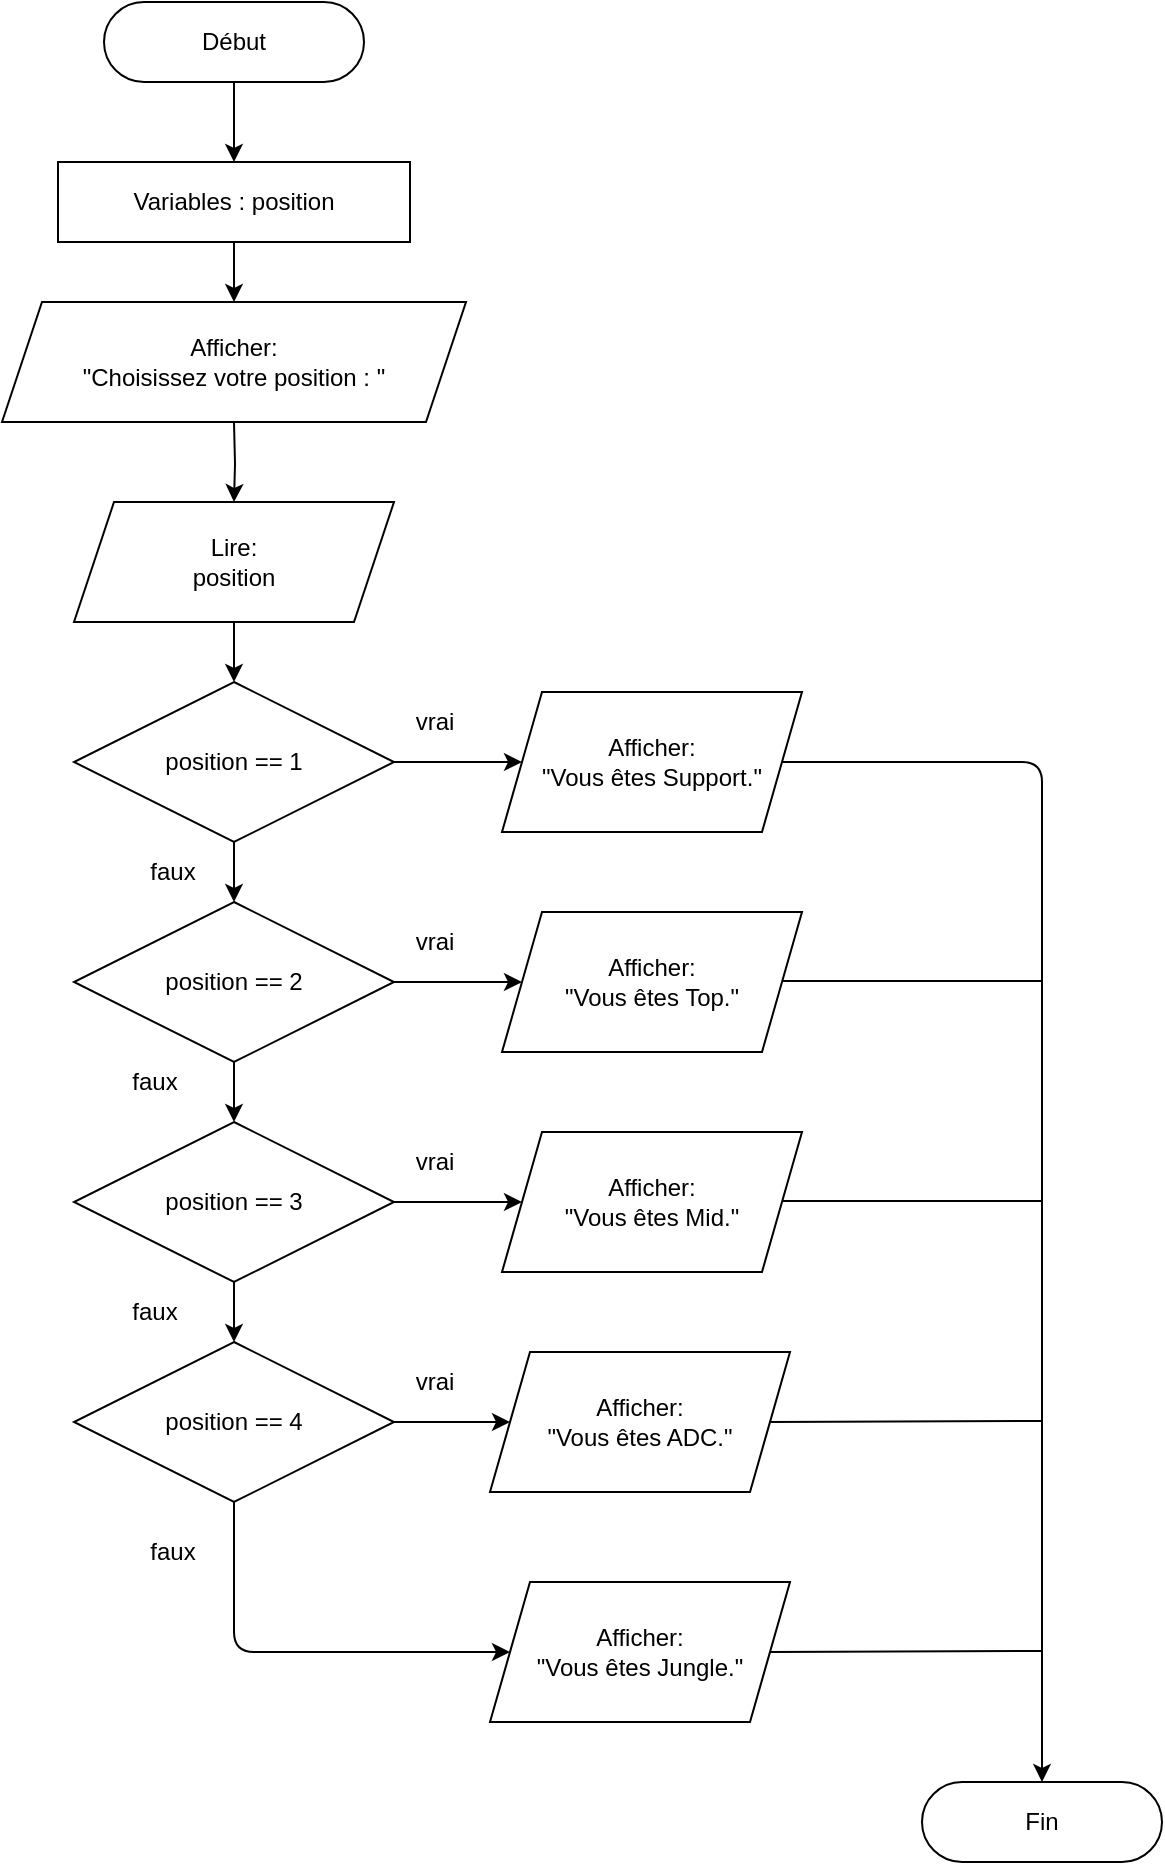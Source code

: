 <mxfile version="24.7.4">
  <diagram name="Page-1" id="YQQG44oRB374X1CAaPTc">
    <mxGraphModel dx="792" dy="1145" grid="1" gridSize="10" guides="1" tooltips="1" connect="1" arrows="1" fold="1" page="1" pageScale="1" pageWidth="827" pageHeight="1169" math="0" shadow="0">
      <root>
        <mxCell id="0" />
        <mxCell id="1" parent="0" />
        <mxCell id="rQ5R5E4TsbCQaKpN-CMh-1" value="" style="edgeStyle=orthogonalEdgeStyle;rounded=0;orthogonalLoop=1;jettySize=auto;html=1;strokeColor=#000000;" edge="1" parent="1" source="rQ5R5E4TsbCQaKpN-CMh-2" target="rQ5R5E4TsbCQaKpN-CMh-4">
          <mxGeometry relative="1" as="geometry" />
        </mxCell>
        <mxCell id="rQ5R5E4TsbCQaKpN-CMh-2" value="Début" style="rounded=1;whiteSpace=wrap;html=1;arcSize=50;" vertex="1" parent="1">
          <mxGeometry x="141" y="100" width="130" height="40" as="geometry" />
        </mxCell>
        <mxCell id="rQ5R5E4TsbCQaKpN-CMh-3" value="" style="edgeStyle=orthogonalEdgeStyle;rounded=0;orthogonalLoop=1;jettySize=auto;html=1;strokeColor=#000000;" edge="1" parent="1" source="rQ5R5E4TsbCQaKpN-CMh-4">
          <mxGeometry relative="1" as="geometry">
            <mxPoint x="206" y="250" as="targetPoint" />
          </mxGeometry>
        </mxCell>
        <mxCell id="rQ5R5E4TsbCQaKpN-CMh-4" value="Variables : position" style="rounded=0;whiteSpace=wrap;html=1;" vertex="1" parent="1">
          <mxGeometry x="118" y="180" width="176" height="40" as="geometry" />
        </mxCell>
        <mxCell id="rQ5R5E4TsbCQaKpN-CMh-5" value="" style="edgeStyle=orthogonalEdgeStyle;rounded=0;orthogonalLoop=1;jettySize=auto;html=1;strokeColor=#000000;" edge="1" parent="1" source="rQ5R5E4TsbCQaKpN-CMh-6">
          <mxGeometry relative="1" as="geometry">
            <mxPoint x="206" y="440" as="targetPoint" />
          </mxGeometry>
        </mxCell>
        <mxCell id="rQ5R5E4TsbCQaKpN-CMh-6" value="Lire:&lt;div&gt;position&lt;/div&gt;" style="shape=parallelogram;perimeter=parallelogramPerimeter;whiteSpace=wrap;html=1;fixedSize=1;" vertex="1" parent="1">
          <mxGeometry x="126" y="350" width="160" height="60" as="geometry" />
        </mxCell>
        <mxCell id="rQ5R5E4TsbCQaKpN-CMh-7" value="" style="edgeStyle=orthogonalEdgeStyle;rounded=0;orthogonalLoop=1;jettySize=auto;html=1;strokeColor=#000000;" edge="1" parent="1" source="rQ5R5E4TsbCQaKpN-CMh-9">
          <mxGeometry relative="1" as="geometry">
            <mxPoint x="350" y="480" as="targetPoint" />
          </mxGeometry>
        </mxCell>
        <mxCell id="rQ5R5E4TsbCQaKpN-CMh-8" value="" style="edgeStyle=orthogonalEdgeStyle;rounded=0;orthogonalLoop=1;jettySize=auto;html=1;strokeColor=#000000;" edge="1" parent="1" source="rQ5R5E4TsbCQaKpN-CMh-9" target="rQ5R5E4TsbCQaKpN-CMh-18">
          <mxGeometry relative="1" as="geometry" />
        </mxCell>
        <mxCell id="rQ5R5E4TsbCQaKpN-CMh-9" value="position == 1" style="rhombus;whiteSpace=wrap;html=1;" vertex="1" parent="1">
          <mxGeometry x="126" y="440" width="160" height="80" as="geometry" />
        </mxCell>
        <mxCell id="rQ5R5E4TsbCQaKpN-CMh-10" value="faux" style="text;html=1;align=center;verticalAlign=middle;resizable=0;points=[];autosize=1;strokeColor=none;fillColor=none;fontColor=#000000;" vertex="1" parent="1">
          <mxGeometry x="150" y="520" width="50" height="30" as="geometry" />
        </mxCell>
        <mxCell id="rQ5R5E4TsbCQaKpN-CMh-11" value="vrai" style="text;html=1;align=center;verticalAlign=middle;resizable=0;points=[];autosize=1;strokeColor=none;fillColor=none;fontColor=#000000;" vertex="1" parent="1">
          <mxGeometry x="286" y="445" width="40" height="30" as="geometry" />
        </mxCell>
        <mxCell id="rQ5R5E4TsbCQaKpN-CMh-12" value="Fin" style="rounded=1;whiteSpace=wrap;html=1;arcSize=50;" vertex="1" parent="1">
          <mxGeometry x="550" y="990" width="120" height="40" as="geometry" />
        </mxCell>
        <mxCell id="rQ5R5E4TsbCQaKpN-CMh-13" value="" style="edgeStyle=orthogonalEdgeStyle;rounded=0;orthogonalLoop=1;jettySize=auto;html=1;strokeColor=#000000;" edge="1" parent="1" target="rQ5R5E4TsbCQaKpN-CMh-6">
          <mxGeometry relative="1" as="geometry">
            <mxPoint x="206" y="310" as="sourcePoint" />
          </mxGeometry>
        </mxCell>
        <mxCell id="rQ5R5E4TsbCQaKpN-CMh-14" value="Afficher:&lt;div&gt;&quot;Choisissez votre position :&amp;nbsp;&lt;span style=&quot;background-color: initial;&quot;&gt;&quot;&lt;/span&gt;&lt;/div&gt;" style="shape=parallelogram;perimeter=parallelogramPerimeter;whiteSpace=wrap;html=1;fixedSize=1;" vertex="1" parent="1">
          <mxGeometry x="90" y="250" width="232" height="60" as="geometry" />
        </mxCell>
        <mxCell id="rQ5R5E4TsbCQaKpN-CMh-15" value="Afficher:&lt;div&gt;&quot;Vous êtes Support.&quot;&lt;/div&gt;" style="shape=parallelogram;perimeter=parallelogramPerimeter;whiteSpace=wrap;html=1;fixedSize=1;" vertex="1" parent="1">
          <mxGeometry x="340" y="445" width="150" height="70" as="geometry" />
        </mxCell>
        <mxCell id="rQ5R5E4TsbCQaKpN-CMh-16" value="" style="edgeStyle=orthogonalEdgeStyle;rounded=0;orthogonalLoop=1;jettySize=auto;html=1;strokeColor=#000000;" edge="1" parent="1" source="rQ5R5E4TsbCQaKpN-CMh-18" target="rQ5R5E4TsbCQaKpN-CMh-21">
          <mxGeometry relative="1" as="geometry" />
        </mxCell>
        <mxCell id="rQ5R5E4TsbCQaKpN-CMh-17" value="" style="edgeStyle=orthogonalEdgeStyle;rounded=0;orthogonalLoop=1;jettySize=auto;html=1;strokeColor=#000000;" edge="1" parent="1" source="rQ5R5E4TsbCQaKpN-CMh-18" target="rQ5R5E4TsbCQaKpN-CMh-31">
          <mxGeometry relative="1" as="geometry" />
        </mxCell>
        <mxCell id="rQ5R5E4TsbCQaKpN-CMh-18" value="position == 2" style="rhombus;whiteSpace=wrap;html=1;" vertex="1" parent="1">
          <mxGeometry x="126" y="550" width="160" height="80" as="geometry" />
        </mxCell>
        <mxCell id="rQ5R5E4TsbCQaKpN-CMh-19" value="" style="edgeStyle=orthogonalEdgeStyle;rounded=0;orthogonalLoop=1;jettySize=auto;html=1;strokeColor=#000000;" edge="1" parent="1" source="rQ5R5E4TsbCQaKpN-CMh-21" target="rQ5R5E4TsbCQaKpN-CMh-24">
          <mxGeometry relative="1" as="geometry" />
        </mxCell>
        <mxCell id="rQ5R5E4TsbCQaKpN-CMh-20" value="" style="edgeStyle=orthogonalEdgeStyle;rounded=0;orthogonalLoop=1;jettySize=auto;html=1;strokeColor=#000000;" edge="1" parent="1" source="rQ5R5E4TsbCQaKpN-CMh-21" target="rQ5R5E4TsbCQaKpN-CMh-32">
          <mxGeometry relative="1" as="geometry" />
        </mxCell>
        <mxCell id="rQ5R5E4TsbCQaKpN-CMh-21" value="position == 3" style="rhombus;whiteSpace=wrap;html=1;" vertex="1" parent="1">
          <mxGeometry x="126" y="660" width="160" height="80" as="geometry" />
        </mxCell>
        <mxCell id="rQ5R5E4TsbCQaKpN-CMh-22" value="" style="edgeStyle=orthogonalEdgeStyle;rounded=0;orthogonalLoop=1;jettySize=auto;html=1;strokeColor=#000000;" edge="1" parent="1" source="rQ5R5E4TsbCQaKpN-CMh-24" target="rQ5R5E4TsbCQaKpN-CMh-33">
          <mxGeometry relative="1" as="geometry" />
        </mxCell>
        <mxCell id="rQ5R5E4TsbCQaKpN-CMh-23" style="edgeStyle=orthogonalEdgeStyle;rounded=1;orthogonalLoop=1;jettySize=auto;html=1;exitX=0.5;exitY=1;exitDx=0;exitDy=0;entryX=0;entryY=0.5;entryDx=0;entryDy=0;strokeColor=#000000;curved=0;" edge="1" parent="1" source="rQ5R5E4TsbCQaKpN-CMh-24" target="rQ5R5E4TsbCQaKpN-CMh-34">
          <mxGeometry relative="1" as="geometry">
            <Array as="points">
              <mxPoint x="206" y="925" />
            </Array>
          </mxGeometry>
        </mxCell>
        <mxCell id="rQ5R5E4TsbCQaKpN-CMh-24" value="position == 4" style="rhombus;whiteSpace=wrap;html=1;" vertex="1" parent="1">
          <mxGeometry x="126" y="770" width="160" height="80" as="geometry" />
        </mxCell>
        <mxCell id="rQ5R5E4TsbCQaKpN-CMh-25" value="faux" style="text;html=1;align=center;verticalAlign=middle;resizable=0;points=[];autosize=1;strokeColor=none;fillColor=none;fontColor=#000000;" vertex="1" parent="1">
          <mxGeometry x="141" y="625" width="50" height="30" as="geometry" />
        </mxCell>
        <mxCell id="rQ5R5E4TsbCQaKpN-CMh-26" value="faux" style="text;html=1;align=center;verticalAlign=middle;resizable=0;points=[];autosize=1;strokeColor=none;fillColor=none;fontColor=#000000;" vertex="1" parent="1">
          <mxGeometry x="141" y="740" width="50" height="30" as="geometry" />
        </mxCell>
        <mxCell id="rQ5R5E4TsbCQaKpN-CMh-27" value="faux" style="text;html=1;align=center;verticalAlign=middle;resizable=0;points=[];autosize=1;strokeColor=none;fillColor=none;fontColor=#000000;" vertex="1" parent="1">
          <mxGeometry x="150" y="860" width="50" height="30" as="geometry" />
        </mxCell>
        <mxCell id="rQ5R5E4TsbCQaKpN-CMh-28" value="vrai" style="text;html=1;align=center;verticalAlign=middle;resizable=0;points=[];autosize=1;strokeColor=none;fillColor=none;fontColor=#000000;" vertex="1" parent="1">
          <mxGeometry x="286" y="555" width="40" height="30" as="geometry" />
        </mxCell>
        <mxCell id="rQ5R5E4TsbCQaKpN-CMh-29" value="vrai" style="text;html=1;align=center;verticalAlign=middle;resizable=0;points=[];autosize=1;strokeColor=none;fillColor=none;fontColor=#000000;" vertex="1" parent="1">
          <mxGeometry x="286" y="665" width="40" height="30" as="geometry" />
        </mxCell>
        <mxCell id="rQ5R5E4TsbCQaKpN-CMh-30" value="vrai" style="text;html=1;align=center;verticalAlign=middle;resizable=0;points=[];autosize=1;strokeColor=none;fillColor=none;fontColor=#000000;" vertex="1" parent="1">
          <mxGeometry x="286" y="775" width="40" height="30" as="geometry" />
        </mxCell>
        <mxCell id="rQ5R5E4TsbCQaKpN-CMh-31" value="Afficher:&lt;div&gt;&quot;Vous êtes Top.&quot;&lt;/div&gt;" style="shape=parallelogram;perimeter=parallelogramPerimeter;whiteSpace=wrap;html=1;fixedSize=1;" vertex="1" parent="1">
          <mxGeometry x="340" y="555" width="150" height="70" as="geometry" />
        </mxCell>
        <mxCell id="rQ5R5E4TsbCQaKpN-CMh-32" value="Afficher:&lt;div&gt;&quot;Vous êtes Mid.&quot;&lt;/div&gt;" style="shape=parallelogram;perimeter=parallelogramPerimeter;whiteSpace=wrap;html=1;fixedSize=1;" vertex="1" parent="1">
          <mxGeometry x="340" y="665" width="150" height="70" as="geometry" />
        </mxCell>
        <mxCell id="rQ5R5E4TsbCQaKpN-CMh-33" value="Afficher:&lt;div&gt;&quot;Vous êtes ADC.&quot;&lt;/div&gt;" style="shape=parallelogram;perimeter=parallelogramPerimeter;whiteSpace=wrap;html=1;fixedSize=1;" vertex="1" parent="1">
          <mxGeometry x="334" y="775" width="150" height="70" as="geometry" />
        </mxCell>
        <mxCell id="rQ5R5E4TsbCQaKpN-CMh-34" value="Afficher:&lt;div&gt;&quot;Vous êtes Jungle.&quot;&lt;/div&gt;" style="shape=parallelogram;perimeter=parallelogramPerimeter;whiteSpace=wrap;html=1;fixedSize=1;" vertex="1" parent="1">
          <mxGeometry x="334" y="890" width="150" height="70" as="geometry" />
        </mxCell>
        <mxCell id="rQ5R5E4TsbCQaKpN-CMh-36" value="" style="endArrow=none;html=1;rounded=0;strokeColor=#000000;" edge="1" parent="1">
          <mxGeometry width="50" height="50" relative="1" as="geometry">
            <mxPoint x="480" y="589.5" as="sourcePoint" />
            <mxPoint x="610" y="589.5" as="targetPoint" />
          </mxGeometry>
        </mxCell>
        <mxCell id="rQ5R5E4TsbCQaKpN-CMh-37" value="" style="endArrow=none;html=1;rounded=0;strokeColor=#000000;" edge="1" parent="1">
          <mxGeometry width="50" height="50" relative="1" as="geometry">
            <mxPoint x="480" y="699.5" as="sourcePoint" />
            <mxPoint x="610" y="699.5" as="targetPoint" />
          </mxGeometry>
        </mxCell>
        <mxCell id="rQ5R5E4TsbCQaKpN-CMh-38" value="" style="endArrow=none;html=1;rounded=0;exitX=1;exitY=0.5;exitDx=0;exitDy=0;strokeColor=#000000;" edge="1" parent="1" source="rQ5R5E4TsbCQaKpN-CMh-33">
          <mxGeometry width="50" height="50" relative="1" as="geometry">
            <mxPoint x="480" y="809.5" as="sourcePoint" />
            <mxPoint x="610" y="809.5" as="targetPoint" />
          </mxGeometry>
        </mxCell>
        <mxCell id="rQ5R5E4TsbCQaKpN-CMh-39" value="" style="endArrow=none;html=1;rounded=0;exitX=1;exitY=0.5;exitDx=0;exitDy=0;strokeColor=#000000;" edge="1" parent="1" source="rQ5R5E4TsbCQaKpN-CMh-34">
          <mxGeometry width="50" height="50" relative="1" as="geometry">
            <mxPoint x="480" y="924.5" as="sourcePoint" />
            <mxPoint x="610" y="924.5" as="targetPoint" />
          </mxGeometry>
        </mxCell>
        <mxCell id="rQ5R5E4TsbCQaKpN-CMh-41" value="" style="endArrow=classic;html=1;rounded=1;exitX=1;exitY=0.5;exitDx=0;exitDy=0;curved=0;" edge="1" parent="1" source="rQ5R5E4TsbCQaKpN-CMh-15" target="rQ5R5E4TsbCQaKpN-CMh-12">
          <mxGeometry width="50" height="50" relative="1" as="geometry">
            <mxPoint x="380" y="610" as="sourcePoint" />
            <mxPoint x="430" y="560" as="targetPoint" />
            <Array as="points">
              <mxPoint x="610" y="480" />
            </Array>
          </mxGeometry>
        </mxCell>
      </root>
    </mxGraphModel>
  </diagram>
</mxfile>
